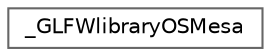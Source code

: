 digraph "Graphical Class Hierarchy"
{
 // LATEX_PDF_SIZE
  bgcolor="transparent";
  edge [fontname=Helvetica,fontsize=10,labelfontname=Helvetica,labelfontsize=10];
  node [fontname=Helvetica,fontsize=10,shape=box,height=0.2,width=0.4];
  rankdir="LR";
  Node0 [id="Node000000",label="_GLFWlibraryOSMesa",height=0.2,width=0.4,color="grey40", fillcolor="white", style="filled",URL="$struct___g_l_f_wlibrary_o_s_mesa.html",tooltip=" "];
}
